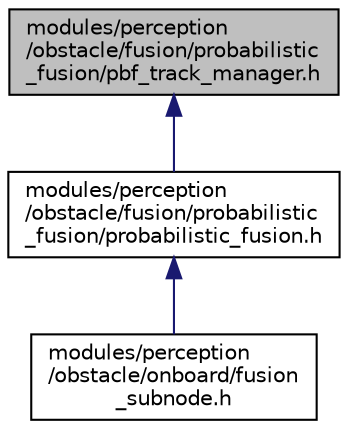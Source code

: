 digraph "modules/perception/obstacle/fusion/probabilistic_fusion/pbf_track_manager.h"
{
  edge [fontname="Helvetica",fontsize="10",labelfontname="Helvetica",labelfontsize="10"];
  node [fontname="Helvetica",fontsize="10",shape=record];
  Node1 [label="modules/perception\l/obstacle/fusion/probabilistic\l_fusion/pbf_track_manager.h",height=0.2,width=0.4,color="black", fillcolor="grey75", style="filled" fontcolor="black"];
  Node1 -> Node2 [dir="back",color="midnightblue",fontsize="10",style="solid",fontname="Helvetica"];
  Node2 [label="modules/perception\l/obstacle/fusion/probabilistic\l_fusion/probabilistic_fusion.h",height=0.2,width=0.4,color="black", fillcolor="white", style="filled",URL="$probabilistic__fusion_8h.html"];
  Node2 -> Node3 [dir="back",color="midnightblue",fontsize="10",style="solid",fontname="Helvetica"];
  Node3 [label="modules/perception\l/obstacle/onboard/fusion\l_subnode.h",height=0.2,width=0.4,color="black", fillcolor="white", style="filled",URL="$fusion__subnode_8h.html"];
}
